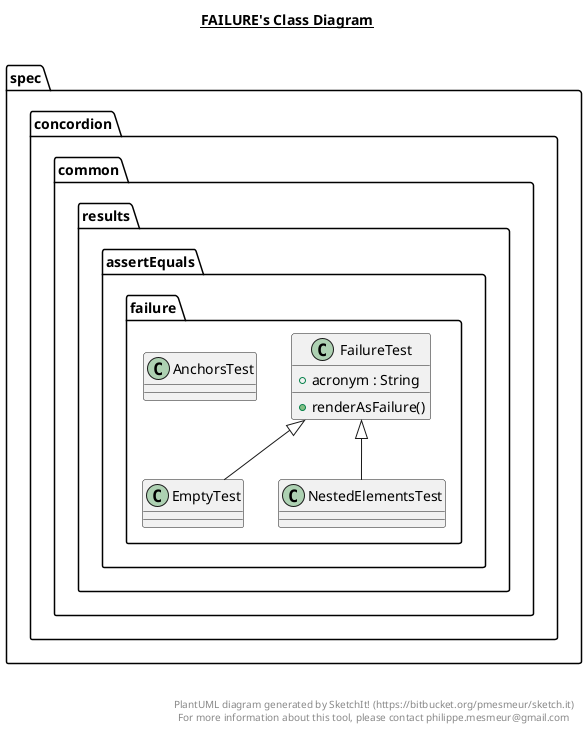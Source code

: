 @startuml

title __FAILURE's Class Diagram__\n

  package spec.concordion {
    package spec.concordion.common.results {
      package spec.concordion.common.results.assertEquals.failure {
        class AnchorsTest {
        }
      }
    }
  }
  

  package spec.concordion {
    package spec.concordion.common.results {
      package spec.concordion.common.results.assertEquals.failure {
        class EmptyTest {
        }
      }
    }
  }
  

  package spec.concordion {
    package spec.concordion.common.results {
      package spec.concordion.common.results.assertEquals.failure {
        class FailureTest {
            + acronym : String
            + renderAsFailure()
        }
      }
    }
  }
  

  package spec.concordion {
    package spec.concordion.common.results {
      package spec.concordion.common.results.assertEquals.failure {
        class NestedElementsTest {
        }
      }
    }
  }
  

  EmptyTest -up-|> FailureTest
  NestedElementsTest -up-|> FailureTest


right footer


PlantUML diagram generated by SketchIt! (https://bitbucket.org/pmesmeur/sketch.it)
For more information about this tool, please contact philippe.mesmeur@gmail.com
endfooter

@enduml
